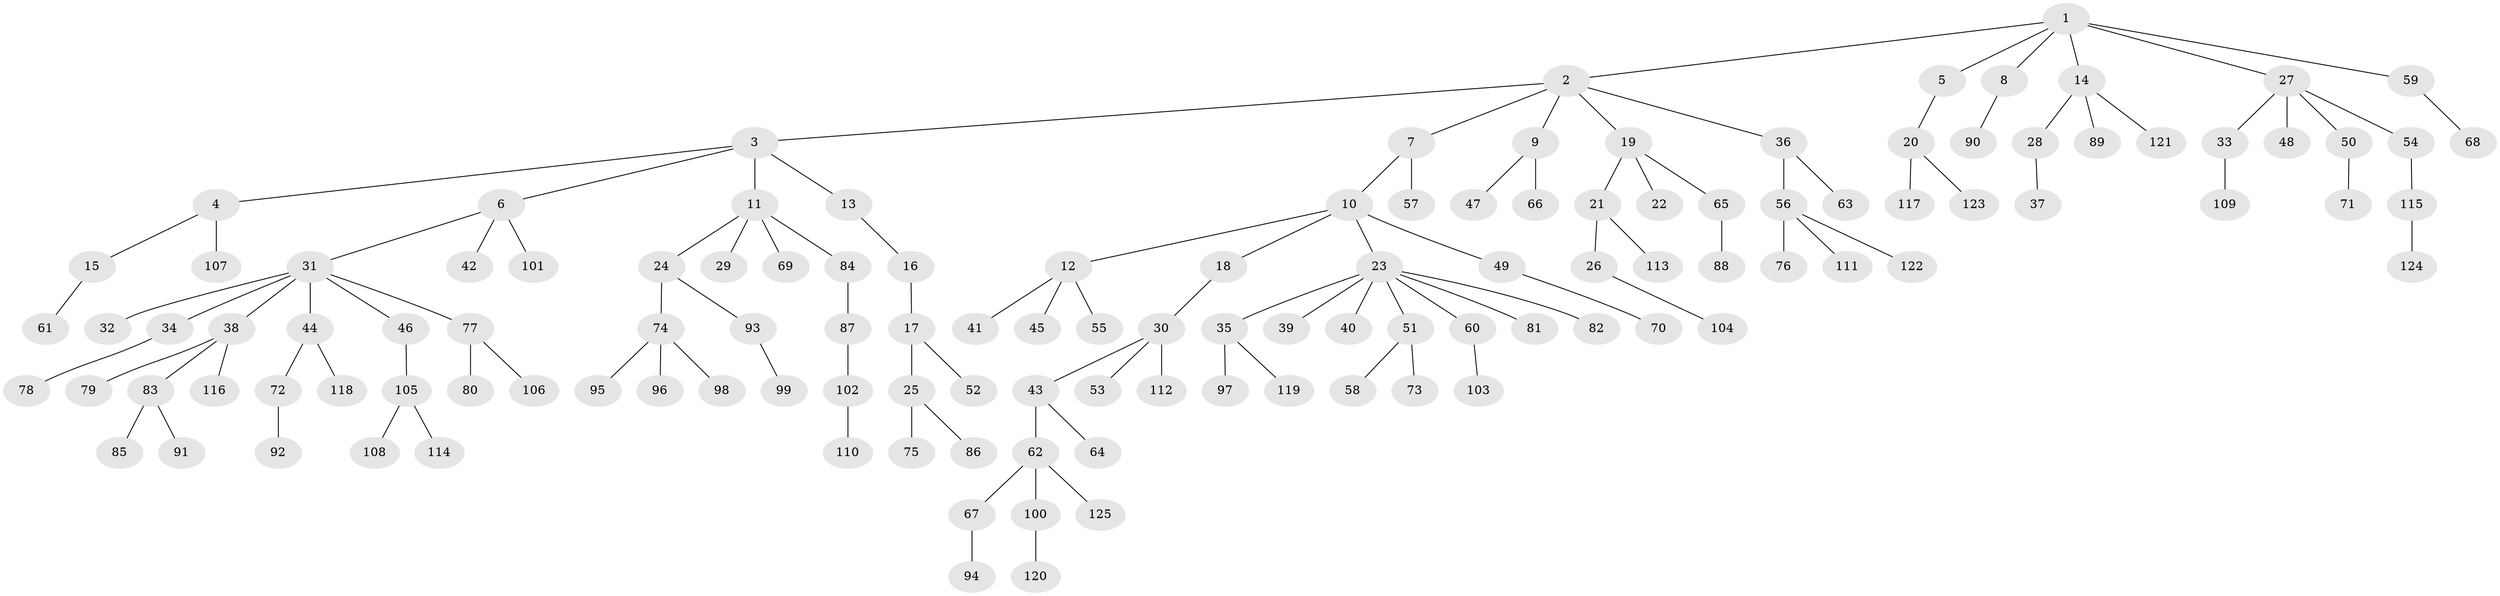// Generated by graph-tools (version 1.1) at 2025/36/03/09/25 02:36:30]
// undirected, 125 vertices, 124 edges
graph export_dot {
graph [start="1"]
  node [color=gray90,style=filled];
  1;
  2;
  3;
  4;
  5;
  6;
  7;
  8;
  9;
  10;
  11;
  12;
  13;
  14;
  15;
  16;
  17;
  18;
  19;
  20;
  21;
  22;
  23;
  24;
  25;
  26;
  27;
  28;
  29;
  30;
  31;
  32;
  33;
  34;
  35;
  36;
  37;
  38;
  39;
  40;
  41;
  42;
  43;
  44;
  45;
  46;
  47;
  48;
  49;
  50;
  51;
  52;
  53;
  54;
  55;
  56;
  57;
  58;
  59;
  60;
  61;
  62;
  63;
  64;
  65;
  66;
  67;
  68;
  69;
  70;
  71;
  72;
  73;
  74;
  75;
  76;
  77;
  78;
  79;
  80;
  81;
  82;
  83;
  84;
  85;
  86;
  87;
  88;
  89;
  90;
  91;
  92;
  93;
  94;
  95;
  96;
  97;
  98;
  99;
  100;
  101;
  102;
  103;
  104;
  105;
  106;
  107;
  108;
  109;
  110;
  111;
  112;
  113;
  114;
  115;
  116;
  117;
  118;
  119;
  120;
  121;
  122;
  123;
  124;
  125;
  1 -- 2;
  1 -- 5;
  1 -- 8;
  1 -- 14;
  1 -- 27;
  1 -- 59;
  2 -- 3;
  2 -- 7;
  2 -- 9;
  2 -- 19;
  2 -- 36;
  3 -- 4;
  3 -- 6;
  3 -- 11;
  3 -- 13;
  4 -- 15;
  4 -- 107;
  5 -- 20;
  6 -- 31;
  6 -- 42;
  6 -- 101;
  7 -- 10;
  7 -- 57;
  8 -- 90;
  9 -- 47;
  9 -- 66;
  10 -- 12;
  10 -- 18;
  10 -- 23;
  10 -- 49;
  11 -- 24;
  11 -- 29;
  11 -- 69;
  11 -- 84;
  12 -- 41;
  12 -- 45;
  12 -- 55;
  13 -- 16;
  14 -- 28;
  14 -- 89;
  14 -- 121;
  15 -- 61;
  16 -- 17;
  17 -- 25;
  17 -- 52;
  18 -- 30;
  19 -- 21;
  19 -- 22;
  19 -- 65;
  20 -- 117;
  20 -- 123;
  21 -- 26;
  21 -- 113;
  23 -- 35;
  23 -- 39;
  23 -- 40;
  23 -- 51;
  23 -- 60;
  23 -- 81;
  23 -- 82;
  24 -- 74;
  24 -- 93;
  25 -- 75;
  25 -- 86;
  26 -- 104;
  27 -- 33;
  27 -- 48;
  27 -- 50;
  27 -- 54;
  28 -- 37;
  30 -- 43;
  30 -- 53;
  30 -- 112;
  31 -- 32;
  31 -- 34;
  31 -- 38;
  31 -- 44;
  31 -- 46;
  31 -- 77;
  33 -- 109;
  34 -- 78;
  35 -- 97;
  35 -- 119;
  36 -- 56;
  36 -- 63;
  38 -- 79;
  38 -- 83;
  38 -- 116;
  43 -- 62;
  43 -- 64;
  44 -- 72;
  44 -- 118;
  46 -- 105;
  49 -- 70;
  50 -- 71;
  51 -- 58;
  51 -- 73;
  54 -- 115;
  56 -- 76;
  56 -- 111;
  56 -- 122;
  59 -- 68;
  60 -- 103;
  62 -- 67;
  62 -- 100;
  62 -- 125;
  65 -- 88;
  67 -- 94;
  72 -- 92;
  74 -- 95;
  74 -- 96;
  74 -- 98;
  77 -- 80;
  77 -- 106;
  83 -- 85;
  83 -- 91;
  84 -- 87;
  87 -- 102;
  93 -- 99;
  100 -- 120;
  102 -- 110;
  105 -- 108;
  105 -- 114;
  115 -- 124;
}
